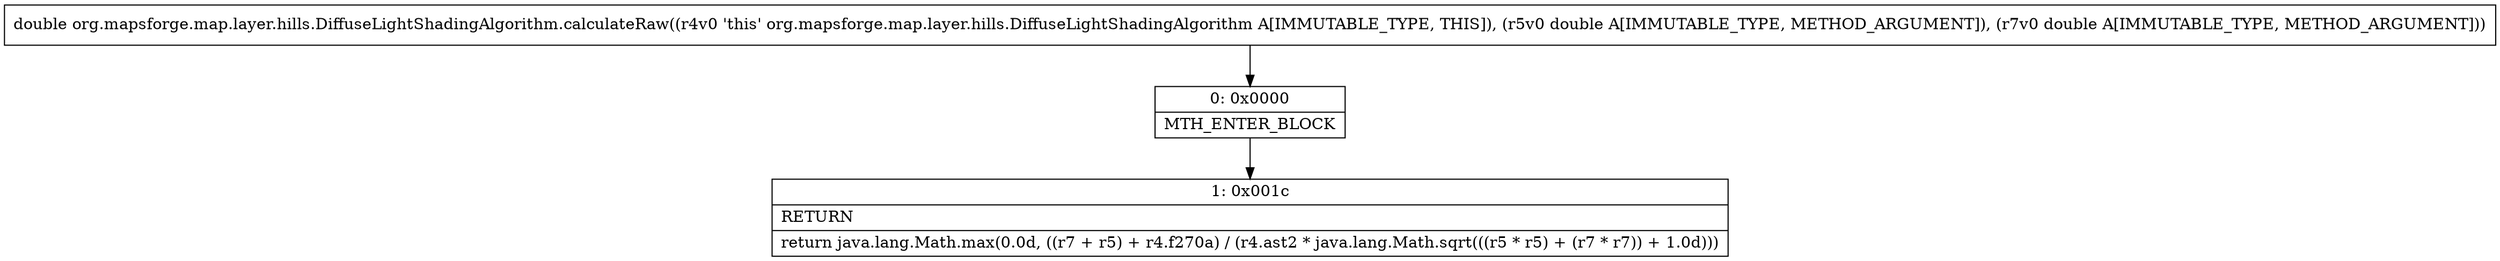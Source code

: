 digraph "CFG fororg.mapsforge.map.layer.hills.DiffuseLightShadingAlgorithm.calculateRaw(DD)D" {
Node_0 [shape=record,label="{0\:\ 0x0000|MTH_ENTER_BLOCK\l}"];
Node_1 [shape=record,label="{1\:\ 0x001c|RETURN\l|return java.lang.Math.max(0.0d, ((r7 + r5) + r4.f270a) \/ (r4.ast2 * java.lang.Math.sqrt(((r5 * r5) + (r7 * r7)) + 1.0d)))\l}"];
MethodNode[shape=record,label="{double org.mapsforge.map.layer.hills.DiffuseLightShadingAlgorithm.calculateRaw((r4v0 'this' org.mapsforge.map.layer.hills.DiffuseLightShadingAlgorithm A[IMMUTABLE_TYPE, THIS]), (r5v0 double A[IMMUTABLE_TYPE, METHOD_ARGUMENT]), (r7v0 double A[IMMUTABLE_TYPE, METHOD_ARGUMENT])) }"];
MethodNode -> Node_0;
Node_0 -> Node_1;
}

